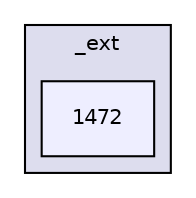 digraph "C:/Users/mainuser/Desktop/School/SeniorProject/EthKitTCP/TCPIP/CodeFromMicrochip/MPLAB.X/build/XC32-PIC32_ETH_SK_ETH795/debug/_ext/1472" {
  compound=true
  node [ fontsize="10", fontname="Helvetica"];
  edge [ labelfontsize="10", labelfontname="Helvetica"];
  subgraph clusterdir_39a72124c222e0de1c6ba78aff57b905 {
    graph [ bgcolor="#ddddee", pencolor="black", label="_ext" fontname="Helvetica", fontsize="10", URL="dir_39a72124c222e0de1c6ba78aff57b905.html"]
  dir_53b040c06ca9b02129b01887b0f4636d [shape=box, label="1472", style="filled", fillcolor="#eeeeff", pencolor="black", URL="dir_53b040c06ca9b02129b01887b0f4636d.html"];
  }
}

